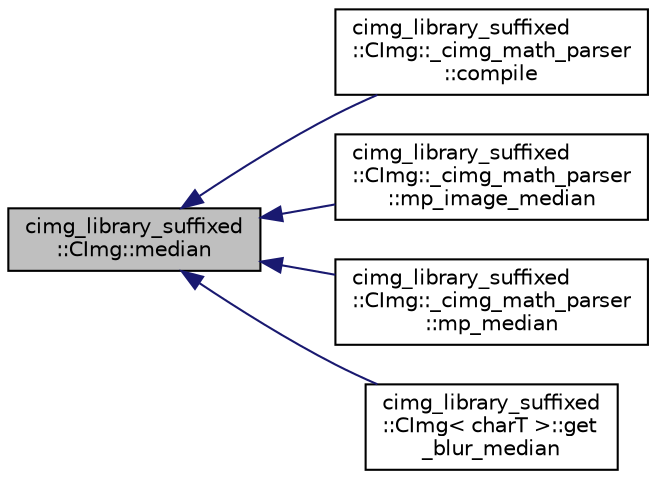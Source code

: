 digraph "cimg_library_suffixed::CImg::median"
{
  edge [fontname="Helvetica",fontsize="10",labelfontname="Helvetica",labelfontsize="10"];
  node [fontname="Helvetica",fontsize="10",shape=record];
  rankdir="LR";
  Node2516 [label="cimg_library_suffixed\l::CImg::median",height=0.2,width=0.4,color="black", fillcolor="grey75", style="filled", fontcolor="black"];
  Node2516 -> Node2517 [dir="back",color="midnightblue",fontsize="10",style="solid",fontname="Helvetica"];
  Node2517 [label="cimg_library_suffixed\l::CImg::_cimg_math_parser\l::compile",height=0.2,width=0.4,color="black", fillcolor="white", style="filled",URL="$structcimg__library__suffixed_1_1_c_img_1_1__cimg__math__parser.html#a318c44c5d1f4f0114355f37ace87a4ae"];
  Node2516 -> Node2518 [dir="back",color="midnightblue",fontsize="10",style="solid",fontname="Helvetica"];
  Node2518 [label="cimg_library_suffixed\l::CImg::_cimg_math_parser\l::mp_image_median",height=0.2,width=0.4,color="black", fillcolor="white", style="filled",URL="$structcimg__library__suffixed_1_1_c_img_1_1__cimg__math__parser.html#af3e64e2429c13f0f71651e507cc32e51"];
  Node2516 -> Node2519 [dir="back",color="midnightblue",fontsize="10",style="solid",fontname="Helvetica"];
  Node2519 [label="cimg_library_suffixed\l::CImg::_cimg_math_parser\l::mp_median",height=0.2,width=0.4,color="black", fillcolor="white", style="filled",URL="$structcimg__library__suffixed_1_1_c_img_1_1__cimg__math__parser.html#af2201347f6979e6479ab6eb781585a6c"];
  Node2516 -> Node2520 [dir="back",color="midnightblue",fontsize="10",style="solid",fontname="Helvetica"];
  Node2520 [label="cimg_library_suffixed\l::CImg\< charT \>::get\l_blur_median",height=0.2,width=0.4,color="black", fillcolor="white", style="filled",URL="$structcimg__library__suffixed_1_1_c_img.html#a0f2e5b8bd31f04a77eb2244444de98b5",tooltip="Blur image with the median filter . "];
}
